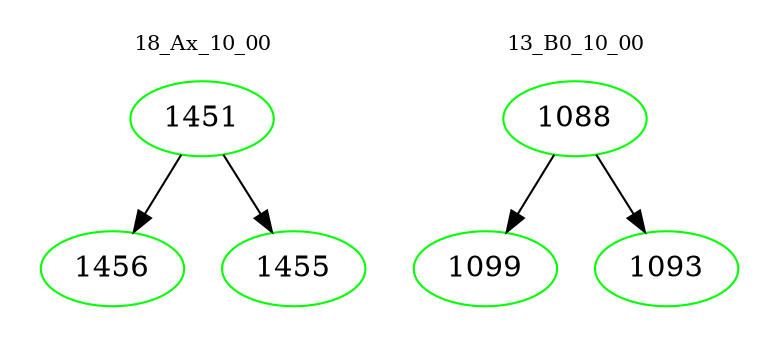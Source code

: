 digraph{
subgraph cluster_0 {
color = white
label = "18_Ax_10_00";
fontsize=10;
T0_1451 [label="1451", color="green"]
T0_1451 -> T0_1456 [color="black"]
T0_1456 [label="1456", color="green"]
T0_1451 -> T0_1455 [color="black"]
T0_1455 [label="1455", color="green"]
}
subgraph cluster_1 {
color = white
label = "13_B0_10_00";
fontsize=10;
T1_1088 [label="1088", color="green"]
T1_1088 -> T1_1099 [color="black"]
T1_1099 [label="1099", color="green"]
T1_1088 -> T1_1093 [color="black"]
T1_1093 [label="1093", color="green"]
}
}
